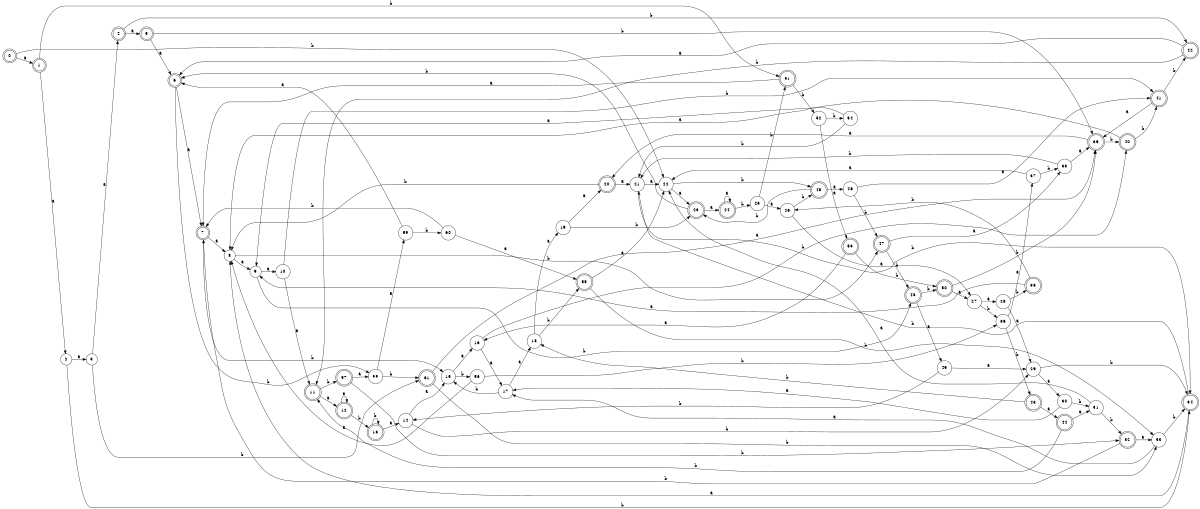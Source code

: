 digraph n50_3 {
__start0 [label="" shape="none"];

rankdir=LR;
size="8,5";

s0 [style="rounded,filled", color="black", fillcolor="white" shape="doublecircle", label="0"];
s1 [style="rounded,filled", color="black", fillcolor="white" shape="doublecircle", label="1"];
s2 [style="filled", color="black", fillcolor="white" shape="circle", label="2"];
s3 [style="filled", color="black", fillcolor="white" shape="circle", label="3"];
s4 [style="rounded,filled", color="black", fillcolor="white" shape="doublecircle", label="4"];
s5 [style="rounded,filled", color="black", fillcolor="white" shape="doublecircle", label="5"];
s6 [style="rounded,filled", color="black", fillcolor="white" shape="doublecircle", label="6"];
s7 [style="rounded,filled", color="black", fillcolor="white" shape="doublecircle", label="7"];
s8 [style="filled", color="black", fillcolor="white" shape="circle", label="8"];
s9 [style="filled", color="black", fillcolor="white" shape="circle", label="9"];
s10 [style="filled", color="black", fillcolor="white" shape="circle", label="10"];
s11 [style="rounded,filled", color="black", fillcolor="white" shape="doublecircle", label="11"];
s12 [style="rounded,filled", color="black", fillcolor="white" shape="doublecircle", label="12"];
s13 [style="rounded,filled", color="black", fillcolor="white" shape="doublecircle", label="13"];
s14 [style="filled", color="black", fillcolor="white" shape="circle", label="14"];
s15 [style="filled", color="black", fillcolor="white" shape="circle", label="15"];
s16 [style="filled", color="black", fillcolor="white" shape="circle", label="16"];
s17 [style="filled", color="black", fillcolor="white" shape="circle", label="17"];
s18 [style="filled", color="black", fillcolor="white" shape="circle", label="18"];
s19 [style="filled", color="black", fillcolor="white" shape="circle", label="19"];
s20 [style="rounded,filled", color="black", fillcolor="white" shape="doublecircle", label="20"];
s21 [style="filled", color="black", fillcolor="white" shape="circle", label="21"];
s22 [style="filled", color="black", fillcolor="white" shape="circle", label="22"];
s23 [style="rounded,filled", color="black", fillcolor="white" shape="doublecircle", label="23"];
s24 [style="rounded,filled", color="black", fillcolor="white" shape="doublecircle", label="24"];
s25 [style="filled", color="black", fillcolor="white" shape="circle", label="25"];
s26 [style="filled", color="black", fillcolor="white" shape="circle", label="26"];
s27 [style="filled", color="black", fillcolor="white" shape="circle", label="27"];
s28 [style="filled", color="black", fillcolor="white" shape="circle", label="28"];
s29 [style="filled", color="black", fillcolor="white" shape="circle", label="29"];
s30 [style="filled", color="black", fillcolor="white" shape="circle", label="30"];
s31 [style="filled", color="black", fillcolor="white" shape="circle", label="31"];
s32 [style="rounded,filled", color="black", fillcolor="white" shape="doublecircle", label="32"];
s33 [style="filled", color="black", fillcolor="white" shape="circle", label="33"];
s34 [style="rounded,filled", color="black", fillcolor="white" shape="doublecircle", label="34"];
s35 [style="rounded,filled", color="black", fillcolor="white" shape="doublecircle", label="35"];
s36 [style="filled", color="black", fillcolor="white" shape="circle", label="36"];
s37 [style="filled", color="black", fillcolor="white" shape="circle", label="37"];
s38 [style="filled", color="black", fillcolor="white" shape="circle", label="38"];
s39 [style="rounded,filled", color="black", fillcolor="white" shape="doublecircle", label="39"];
s40 [style="rounded,filled", color="black", fillcolor="white" shape="doublecircle", label="40"];
s41 [style="rounded,filled", color="black", fillcolor="white" shape="doublecircle", label="41"];
s42 [style="rounded,filled", color="black", fillcolor="white" shape="doublecircle", label="42"];
s43 [style="rounded,filled", color="black", fillcolor="white" shape="doublecircle", label="43"];
s44 [style="rounded,filled", color="black", fillcolor="white" shape="doublecircle", label="44"];
s45 [style="rounded,filled", color="black", fillcolor="white" shape="doublecircle", label="45"];
s46 [style="filled", color="black", fillcolor="white" shape="circle", label="46"];
s47 [style="rounded,filled", color="black", fillcolor="white" shape="doublecircle", label="47"];
s48 [style="rounded,filled", color="black", fillcolor="white" shape="doublecircle", label="48"];
s49 [style="filled", color="black", fillcolor="white" shape="circle", label="49"];
s50 [style="rounded,filled", color="black", fillcolor="white" shape="doublecircle", label="50"];
s51 [style="rounded,filled", color="black", fillcolor="white" shape="doublecircle", label="51"];
s52 [style="filled", color="black", fillcolor="white" shape="circle", label="52"];
s53 [style="rounded,filled", color="black", fillcolor="white" shape="doublecircle", label="53"];
s54 [style="filled", color="black", fillcolor="white" shape="circle", label="54"];
s55 [style="rounded,filled", color="black", fillcolor="white" shape="doublecircle", label="55"];
s56 [style="filled", color="black", fillcolor="white" shape="circle", label="56"];
s57 [style="rounded,filled", color="black", fillcolor="white" shape="doublecircle", label="57"];
s58 [style="filled", color="black", fillcolor="white" shape="circle", label="58"];
s59 [style="filled", color="black", fillcolor="white" shape="circle", label="59"];
s60 [style="filled", color="black", fillcolor="white" shape="circle", label="60"];
s61 [style="rounded,filled", color="black", fillcolor="white" shape="doublecircle", label="61"];
s0 -> s1 [label="a"];
s0 -> s22 [label="b"];
s1 -> s2 [label="a"];
s1 -> s51 [label="b"];
s2 -> s3 [label="a"];
s2 -> s34 [label="b"];
s3 -> s4 [label="a"];
s3 -> s61 [label="b"];
s4 -> s5 [label="a"];
s4 -> s42 [label="b"];
s5 -> s6 [label="a"];
s5 -> s39 [label="b"];
s6 -> s7 [label="a"];
s6 -> s58 [label="b"];
s7 -> s8 [label="a"];
s7 -> s15 [label="b"];
s8 -> s9 [label="a"];
s8 -> s47 [label="b"];
s9 -> s10 [label="a"];
s9 -> s48 [label="b"];
s10 -> s11 [label="a"];
s10 -> s41 [label="b"];
s11 -> s12 [label="a"];
s11 -> s57 [label="b"];
s12 -> s12 [label="a"];
s12 -> s13 [label="b"];
s13 -> s14 [label="a"];
s13 -> s13 [label="b"];
s14 -> s15 [label="a"];
s14 -> s29 [label="b"];
s15 -> s16 [label="a"];
s15 -> s56 [label="b"];
s16 -> s17 [label="a"];
s16 -> s40 [label="b"];
s17 -> s18 [label="a"];
s17 -> s15 [label="b"];
s18 -> s19 [label="a"];
s18 -> s55 [label="b"];
s19 -> s20 [label="a"];
s19 -> s23 [label="b"];
s20 -> s21 [label="a"];
s20 -> s8 [label="b"];
s21 -> s22 [label="a"];
s21 -> s34 [label="b"];
s22 -> s23 [label="a"];
s22 -> s45 [label="b"];
s23 -> s24 [label="a"];
s23 -> s6 [label="b"];
s24 -> s24 [label="a"];
s24 -> s25 [label="b"];
s25 -> s26 [label="a"];
s25 -> s51 [label="b"];
s26 -> s27 [label="a"];
s26 -> s45 [label="b"];
s27 -> s28 [label="a"];
s27 -> s36 [label="b"];
s28 -> s29 [label="a"];
s28 -> s35 [label="b"];
s29 -> s30 [label="a"];
s29 -> s34 [label="b"];
s30 -> s17 [label="a"];
s30 -> s31 [label="b"];
s31 -> s22 [label="a"];
s31 -> s32 [label="b"];
s32 -> s33 [label="a"];
s32 -> s7 [label="b"];
s33 -> s17 [label="a"];
s33 -> s34 [label="b"];
s34 -> s8 [label="a"];
s34 -> s21 [label="b"];
s35 -> s9 [label="a"];
s35 -> s26 [label="b"];
s36 -> s37 [label="a"];
s36 -> s43 [label="b"];
s37 -> s22 [label="a"];
s37 -> s38 [label="b"];
s38 -> s39 [label="a"];
s38 -> s21 [label="b"];
s39 -> s20 [label="a"];
s39 -> s40 [label="b"];
s40 -> s8 [label="a"];
s40 -> s41 [label="b"];
s41 -> s39 [label="a"];
s41 -> s42 [label="b"];
s42 -> s6 [label="a"];
s42 -> s11 [label="b"];
s43 -> s44 [label="a"];
s43 -> s18 [label="b"];
s44 -> s31 [label="a"];
s44 -> s11 [label="b"];
s45 -> s46 [label="a"];
s45 -> s23 [label="b"];
s46 -> s41 [label="a"];
s46 -> s47 [label="b"];
s47 -> s38 [label="a"];
s47 -> s48 [label="b"];
s48 -> s49 [label="a"];
s48 -> s50 [label="b"];
s49 -> s29 [label="a"];
s49 -> s14 [label="b"];
s50 -> s27 [label="a"];
s50 -> s39 [label="b"];
s51 -> s7 [label="a"];
s51 -> s52 [label="b"];
s52 -> s53 [label="a"];
s52 -> s54 [label="b"];
s53 -> s16 [label="a"];
s53 -> s50 [label="b"];
s54 -> s9 [label="a"];
s54 -> s21 [label="b"];
s55 -> s22 [label="a"];
s55 -> s33 [label="b"];
s56 -> s8 [label="a"];
s56 -> s36 [label="b"];
s57 -> s58 [label="a"];
s57 -> s32 [label="b"];
s58 -> s59 [label="a"];
s58 -> s61 [label="b"];
s59 -> s6 [label="a"];
s59 -> s60 [label="b"];
s60 -> s55 [label="a"];
s60 -> s7 [label="b"];
s61 -> s39 [label="a"];
s61 -> s33 [label="b"];

}